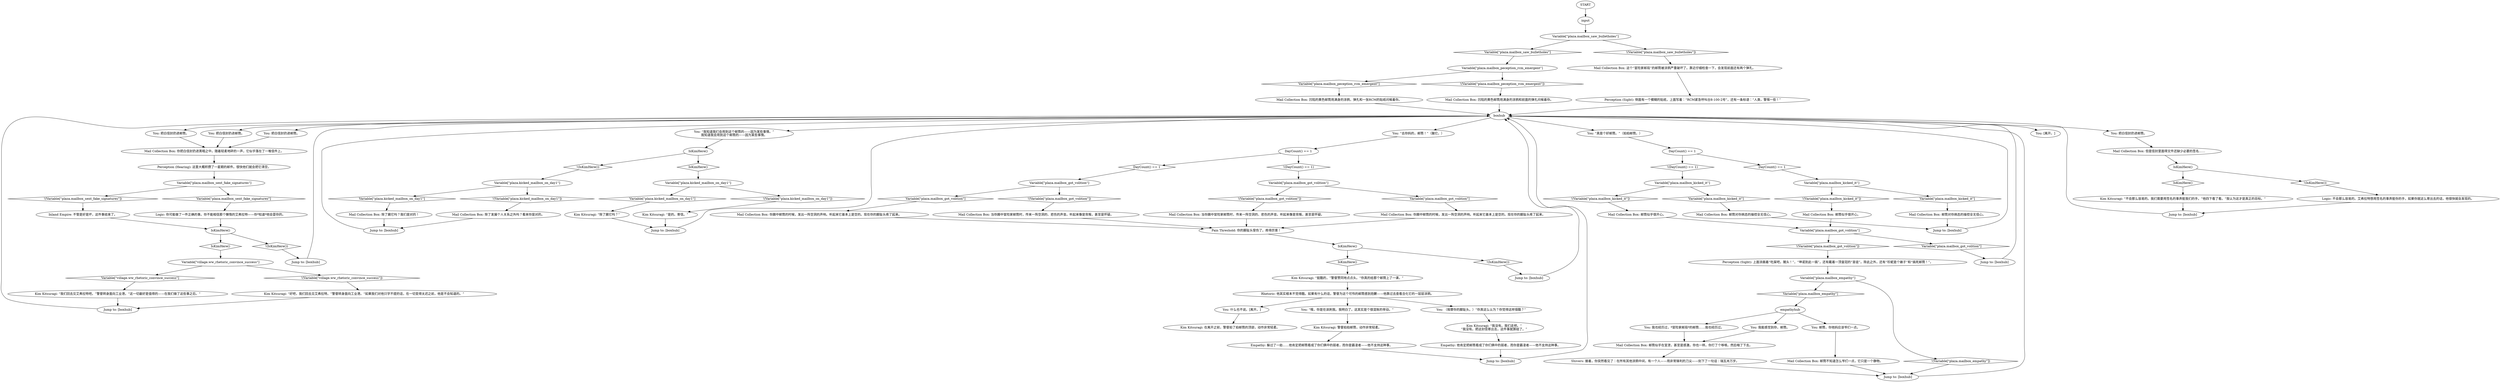 # PLAZA / mailbox
# A mailbox on the plaza.
# ==================================================
digraph G {
	  0 [label="START"];
	  1 [label="input"];
	  2 [label="Kim Kitsuragi: “我没有。我们走吧。”\n“我没有。把这封信寄出去，这件事就算结了。”"];
	  3 [label="Jump to: [boxhub]"];
	  4 [label="Pain Threshold: 你的脚趾头受伤了。疼得厉害！"];
	  5 [label="You: 我能感觉到你，邮筒。"];
	  6 [label="You: “哦，你是在讽刺我。我明白了。这其实是个很混账的举动。”"];
	  7 [label="Empathy: 躲过了一劫……他肯定把邮筒看成了你们俩中的弱者，而你是霸凌者——他不支持这种事。"];
	  8 [label="Empathy: 他肯定把邮筒看成了你们俩中的弱者，而你是霸凌者——他不支持这种事。"];
	  9 [label="Mail Collection Box: 除了踢它吗？我们是对的！"];
	  10 [label="Jump to: [boxhub]"];
	  11 [label="Kim Kitsuragi: “不会那么容易的。我们需要用签名的事弄脏我们的手。”他四下看了看。“我认为这才是真正的目标。”"];
	  12 [label="Mail Collection Box: 你把白信封扔进黑暗之中。随着轻柔地砰的一声，它似乎落在了一堆信件上。"];
	  13 [label="Variable[\"plaza.mailbox_kicked_it\"]"];
	  14 [label="Variable[\"plaza.mailbox_kicked_it\"]", shape=diamond];
	  15 [label="!(Variable[\"plaza.mailbox_kicked_it\"])", shape=diamond];
	  16 [label="Kim Kitsuragi: “好吧，我们回去见艾弗拉特。”警督转身面向工业港。“如果我们对他只字不提的话，在一切变得太迟之前，他是不会知道的。”"];
	  17 [label="You: 把白信封扔进邮筒。"];
	  19 [label="Kim Kitsuragi: 在离开之前，警督拍了拍邮筒的顶部，动作非常轻柔。"];
	  20 [label="Jump to: [boxhub]"];
	  21 [label="You: 把白信封扔进邮筒。"];
	  22 [label="You: [离开。]"];
	  23 [label="Variable[\"plaza.kicked_mailbox_on_day1\"]"];
	  24 [label="Variable[\"plaza.kicked_mailbox_on_day1\"]", shape=diamond];
	  25 [label="!(Variable[\"plaza.kicked_mailbox_on_day1\"])", shape=diamond];
	  26 [label="Perception (Hearing): 这里大概积攒了一星期的邮件。很快他们就会把它清空。"];
	  27 [label="Variable[\"village.ww_rhetoric_convince_success\"]"];
	  28 [label="Variable[\"village.ww_rhetoric_convince_success\"]", shape=diamond];
	  29 [label="!(Variable[\"village.ww_rhetoric_convince_success\"])", shape=diamond];
	  30 [label="You: 把白信封扔进邮筒。"];
	  31 [label="Variable[\"plaza.mailbox_kicked_it\"]"];
	  32 [label="Variable[\"plaza.mailbox_kicked_it\"]", shape=diamond];
	  33 [label="!(Variable[\"plaza.mailbox_kicked_it\"])", shape=diamond];
	  34 [label="Jump to: [boxhub]"];
	  35 [label="Inland Empire: 不管是好是坏，这件事结束了。"];
	  36 [label="You: “真是个好邮筒。”（拍拍邮筒。）"];
	  37 [label="You: 邮筒，你他妈应该爷们一点。"];
	  38 [label="Mail Collection Box: 邮筒对你病态的操控全无信心。"];
	  39 [label="IsKimHere()"];
	  40 [label="IsKimHere()", shape=diamond];
	  41 [label="!(IsKimHere())", shape=diamond];
	  42 [label="Mail Collection Box: 凹陷的黄色邮筒用满身的涂鸦和前面的弹孔问候着你。"];
	  43 [label="Mail Collection Box: 除了发展个人关系之外吗？看来你是对的。"];
	  44 [label="You: “去你妈的，邮筒！”（踹它。）"];
	  45 [label="Variable[\"plaza.mailbox_empathy\"]"];
	  46 [label="Variable[\"plaza.mailbox_empathy\"]", shape=diamond];
	  47 [label="!(Variable[\"plaza.mailbox_empathy\"])", shape=diamond];
	  48 [label="You: 我也经历过，*冒险家邮局*的邮筒……我也经历过。"];
	  49 [label="Kim Kitsuragi: 警督拍拍邮筒，动作非常轻柔。"];
	  50 [label="Variable[\"plaza.mailbox_peception_rcm_emergent\"]"];
	  51 [label="Variable[\"plaza.mailbox_peception_rcm_emergent\"]", shape=diamond];
	  52 [label="!(Variable[\"plaza.mailbox_peception_rcm_emergent\"])", shape=diamond];
	  53 [label="IsKimHere()"];
	  54 [label="IsKimHere()", shape=diamond];
	  55 [label="!(IsKimHere())", shape=diamond];
	  56 [label="Mail Collection Box: 邮筒对你病态的操控全无信心。"];
	  57 [label="DayCount() == 1"];
	  58 [label="DayCount() == 1", shape=diamond];
	  59 [label="!(DayCount() == 1)", shape=diamond];
	  60 [label="IsKimHere()"];
	  61 [label="IsKimHere()", shape=diamond];
	  62 [label="!(IsKimHere())", shape=diamond];
	  63 [label="Variable[\"plaza.kicked_mailbox_on_day1\"]"];
	  64 [label="Variable[\"plaza.kicked_mailbox_on_day1\"]", shape=diamond];
	  65 [label="!(Variable[\"plaza.kicked_mailbox_on_day1\"])", shape=diamond];
	  66 [label="Perception (Sight): 侧面有一个模糊的贴纸，上面写着：“RCM紧急呼叫台8-100-2号”，还有一条标语：“人类，警惕一些！”"];
	  67 [label="Jump to: [boxhub]"];
	  68 [label="Jump to: [boxhub]"];
	  69 [label="Perception (Sight): 上面涂画着“吃屎吧，猪头！”，“坤诺到此一搞”，还有戴着一顶皇冠的“圣徒”。除此之外，还有“珍妮是个婊子”和“搞死邮筒！”。"];
	  70 [label="Variable[\"plaza.mailbox_got_volition\"]"];
	  71 [label="Variable[\"plaza.mailbox_got_volition\"]", shape=diamond];
	  72 [label="!(Variable[\"plaza.mailbox_got_volition\"])", shape=diamond];
	  73 [label="You: 把白信封扔进邮筒。"];
	  74 [label="Mail Collection Box: 这个“冒险家邮局”的邮筒被涂鸦严重破坏了。靠近仔细检查一下，会发现前面还有两个弹孔。"];
	  75 [label="Rhetoric: 他其实根本不觉得酷。如果有什么的话，警督为这个可怜的邮筒感到抱歉——他靠过去查看丑化它的一层层涂鸦。"];
	  76 [label="You: （按摩你的脚趾头。）“你真这么认为？你觉得这样很酷？”"];
	  77 [label="Logic: 不会那么容易的。艾弗拉特想用签名的事弄脏你的手，如果你就这么寄出去的话，他很快就会发现的。"];
	  78 [label="boxhub"];
	  79 [label="empathyhub"];
	  80 [label="Variable[\"plaza.mailbox_got_volition\"]"];
	  81 [label="Variable[\"plaza.mailbox_got_volition\"]", shape=diamond];
	  82 [label="!(Variable[\"plaza.mailbox_got_volition\"])", shape=diamond];
	  83 [label="Jump to: [boxhub]"];
	  84 [label="Jump to: [boxhub]"];
	  85 [label="Mail Collection Box: 邮筒似乎很开心。"];
	  86 [label="Jump to: [boxhub]"];
	  87 [label="Kim Kitsuragi: “挺酷的，”警督赞同地点点头。“你真的给那个邮筒上了一课。”"];
	  88 [label="Mail Collection Box: 凹陷的黄色邮筒用满身的涂鸦，弹孔和一张RCM的贴纸问候着你。"];
	  89 [label="Kim Kitsuragi: “除了踢它吗？”"];
	  90 [label="IsKimHere()"];
	  91 [label="IsKimHere()", shape=diamond];
	  92 [label="!(IsKimHere())", shape=diamond];
	  93 [label="Mail Collection Box: 但是信封里面得文件还缺少必要的签名……"];
	  94 [label="You: “我知道我们会用到这个邮筒的——因为某些事情。”\n我知道我会用到这个邮筒的——因为某些事情。"];
	  95 [label="Mail Collection Box: 当你踢中冒险家邮筒时，传来一阵空洞的、悲伤的声音。听起来像是背叛，甚至是怀疑。"];
	  96 [label="Mail Collection Box: 你踢中邮筒的时候，发出一阵空洞的声响。听起来它基本上是空的。现在你的脚趾头疼了起来。"];
	  97 [label="Jump to: [boxhub]"];
	  98 [label="Kim Kitsuragi: “是的。寄信。”"];
	  99 [label="Mail Collection Box: 你踢中邮筒的时候，发出一阵空洞的声响。听起来它基本上是空的。现在你的脚趾头疼了起来。"];
	  100 [label="Mail Collection Box: 邮筒似乎在宣泄，甚至是感激。你也一样。你打了个哆嗦。然后咽了下去。"];
	  101 [label="Mail Collection Box: 邮筒不知道怎么爷们一点，它只是一个静物。"];
	  102 [label="Variable[\"plaza.mailbox_got_volition\"]"];
	  103 [label="Variable[\"plaza.mailbox_got_volition\"]", shape=diamond];
	  104 [label="!(Variable[\"plaza.mailbox_got_volition\"])", shape=diamond];
	  105 [label="Mail Collection Box: 当你踢中冒险家邮筒时，传来一阵空洞的、悲伤的声音。听起来像是背叛，甚至是怀疑。"];
	  106 [label="Kim Kitsuragi: “我们回去见艾弗拉特吧。”警督转身面向工业港。“这一切最好是值得的——在我们做了这些事之后。”"];
	  107 [label="Logic: 你可能做了一件正确的事。你不能相信那个懒惰的艾弗拉特——你*知道*他会耍你的。"];
	  108 [label="You: 什么也不说。[离开。]"];
	  109 [label="Variable[\"plaza.mailbox_saw_bulletholes\"]"];
	  110 [label="Variable[\"plaza.mailbox_saw_bulletholes\"]", shape=diamond];
	  111 [label="!(Variable[\"plaza.mailbox_saw_bulletholes\"])", shape=diamond];
	  112 [label="DayCount() == 1"];
	  113 [label="DayCount() == 1", shape=diamond];
	  114 [label="!(DayCount() == 1)", shape=diamond];
	  115 [label="Variable[\"plaza.mailbox_sent_fake_signatures\"]"];
	  116 [label="Variable[\"plaza.mailbox_sent_fake_signatures\"]", shape=diamond];
	  117 [label="!(Variable[\"plaza.mailbox_sent_fake_signatures\"])", shape=diamond];
	  118 [label="Shivers: 接着，你突然看见了：在所有其他涂鸦中间，有一个人——用非常锋利的刀尖——刻下了一句话：瑞瓦肖万岁。"];
	  119 [label="Mail Collection Box: 邮筒似乎很开心。"];
	  0 -> 1
	  1 -> 109
	  2 -> 8
	  3 -> 78
	  4 -> 39
	  5 -> 100
	  6 -> 49
	  7 -> 20
	  8 -> 20
	  9 -> 10
	  10 -> 78
	  11 -> 84
	  12 -> 26
	  13 -> 14
	  13 -> 15
	  14 -> 38
	  15 -> 85
	  16 -> 3
	  17 -> 12
	  20 -> 78
	  21 -> 12
	  23 -> 24
	  23 -> 25
	  24 -> 9
	  25 -> 43
	  26 -> 115
	  27 -> 28
	  27 -> 29
	  28 -> 106
	  29 -> 16
	  30 -> 12
	  31 -> 32
	  31 -> 33
	  32 -> 56
	  33 -> 119
	  34 -> 78
	  35 -> 60
	  36 -> 57
	  37 -> 101
	  38 -> 68
	  39 -> 40
	  39 -> 41
	  40 -> 87
	  41 -> 67
	  42 -> 78
	  43 -> 10
	  44 -> 112
	  45 -> 46
	  45 -> 47
	  46 -> 79
	  47 -> 86
	  48 -> 100
	  49 -> 7
	  50 -> 51
	  50 -> 52
	  51 -> 88
	  52 -> 42
	  53 -> 54
	  53 -> 55
	  54 -> 63
	  55 -> 23
	  56 -> 68
	  57 -> 58
	  57 -> 59
	  58 -> 13
	  59 -> 31
	  60 -> 61
	  60 -> 62
	  61 -> 27
	  62 -> 97
	  63 -> 64
	  63 -> 65
	  64 -> 89
	  65 -> 98
	  66 -> 78
	  67 -> 78
	  68 -> 78
	  69 -> 45
	  70 -> 72
	  70 -> 71
	  71 -> 96
	  72 -> 95
	  73 -> 93
	  74 -> 66
	  75 -> 108
	  75 -> 76
	  75 -> 6
	  76 -> 2
	  77 -> 84
	  78 -> 36
	  78 -> 73
	  78 -> 44
	  78 -> 17
	  78 -> 21
	  78 -> 22
	  78 -> 30
	  78 -> 94
	  79 -> 48
	  79 -> 37
	  79 -> 5
	  80 -> 81
	  80 -> 82
	  81 -> 83
	  82 -> 69
	  83 -> 78
	  84 -> 78
	  85 -> 80
	  86 -> 78
	  87 -> 75
	  88 -> 78
	  89 -> 34
	  90 -> 91
	  90 -> 92
	  91 -> 11
	  92 -> 77
	  93 -> 90
	  94 -> 53
	  95 -> 4
	  96 -> 4
	  97 -> 78
	  98 -> 34
	  99 -> 4
	  100 -> 118
	  101 -> 86
	  102 -> 104
	  102 -> 103
	  103 -> 99
	  104 -> 105
	  105 -> 4
	  106 -> 3
	  107 -> 60
	  108 -> 19
	  109 -> 110
	  109 -> 111
	  110 -> 50
	  111 -> 74
	  112 -> 113
	  112 -> 114
	  113 -> 102
	  114 -> 70
	  115 -> 116
	  115 -> 117
	  116 -> 107
	  117 -> 35
	  118 -> 86
	  119 -> 80
}

